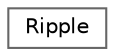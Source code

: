digraph "Graphical Class Hierarchy"
{
 // LATEX_PDF_SIZE
  bgcolor="transparent";
  edge [fontname=Helvetica,fontsize=10,labelfontname=Helvetica,labelfontsize=10];
  node [fontname=Helvetica,fontsize=10,shape=box,height=0.2,width=0.4];
  rankdir="LR";
  Node0 [id="Node000000",label="Ripple",height=0.2,width=0.4,color="grey40", fillcolor="white", style="filled",URL="$d1/d85/class_ripple.html",tooltip=" "];
}
